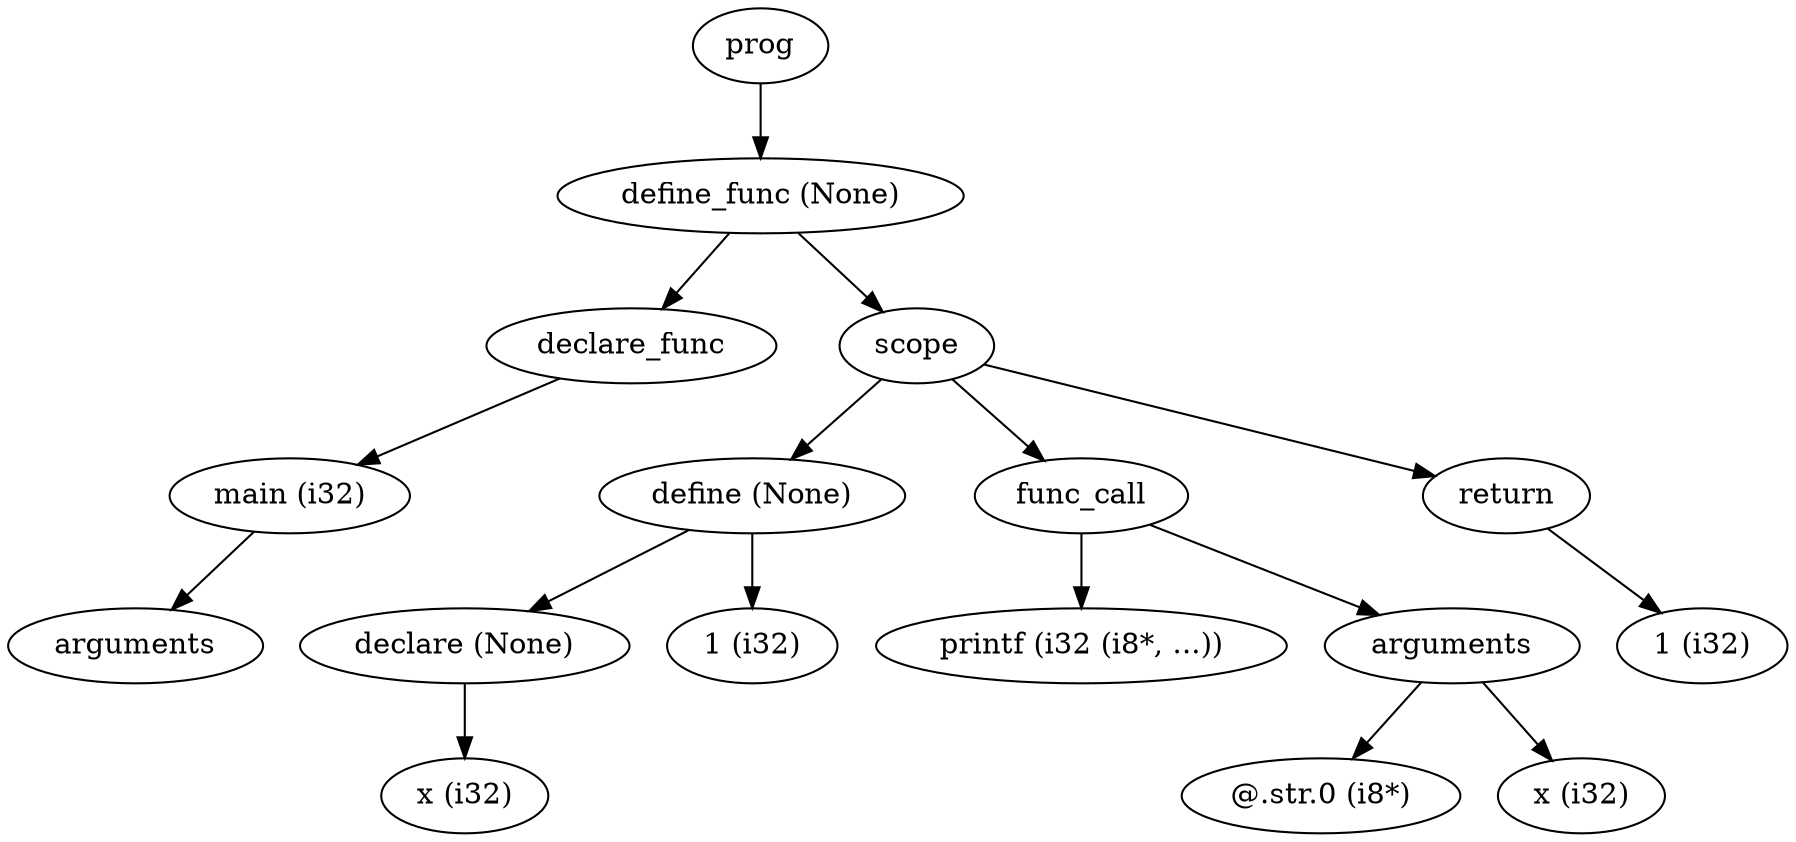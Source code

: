 digraph AST {
	node0[label="prog"]
	node1[label="define_func (None)"]
	node0->node1
	node2[label="declare_func"]
	node1->node2
	node3[label="main (i32)"]
	node2->node3
	node4[label="arguments"]
	node3->node4
	node5[label="scope"]
	node1->node5
	node6[label="define (None)"]
	node5->node6
	node7[label="declare (None)"]
	node6->node7
	node8[label="x (i32)"]
	node7->node8
	node9[label="1 (i32)"]
	node6->node9
	node12[label="func_call"]
	node5->node12
	node13[label="printf (i32 (i8*, ...))"]
	node12->node13
	node14[label="arguments"]
	node12->node14
	node15[label="@.str.0 (i8*)"]
	node14->node15
	node16[label="x (i32)"]
	node14->node16
	node17[label="return"]
	node5->node17
	node18[label="1 (i32)"]
	node17->node18
}